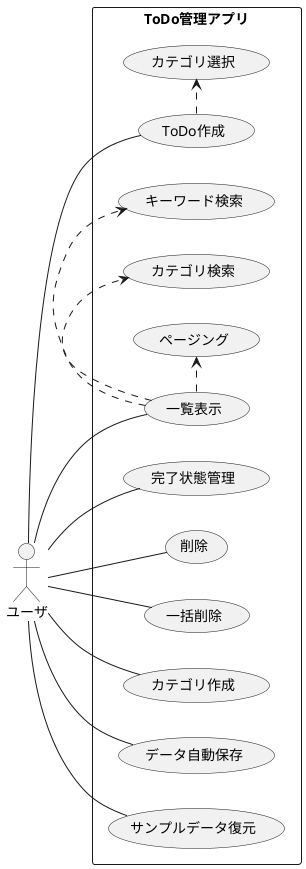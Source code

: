@startuml
left to right direction
skinparam packageStyle rectangle
actor ユーザ
rectangle ToDo管理アプリ {
  ユーザ -- (ToDo作成)
  (ToDo作成) .> (カテゴリ選択)
  ユーザ -- (完了状態管理)
  ユーザ -- (一覧表示)
  (一覧表示) .> (キーワード検索)
  (一覧表示) .> (カテゴリ検索)
  (一覧表示) .> (ページング)
  ユーザ -- (削除)
  ユーザ -- (一括削除)
  ユーザ -- (カテゴリ作成)
  ユーザ -- (データ自動保存)
  ユーザ -- (サンプルデータ復元)
}
@enduml